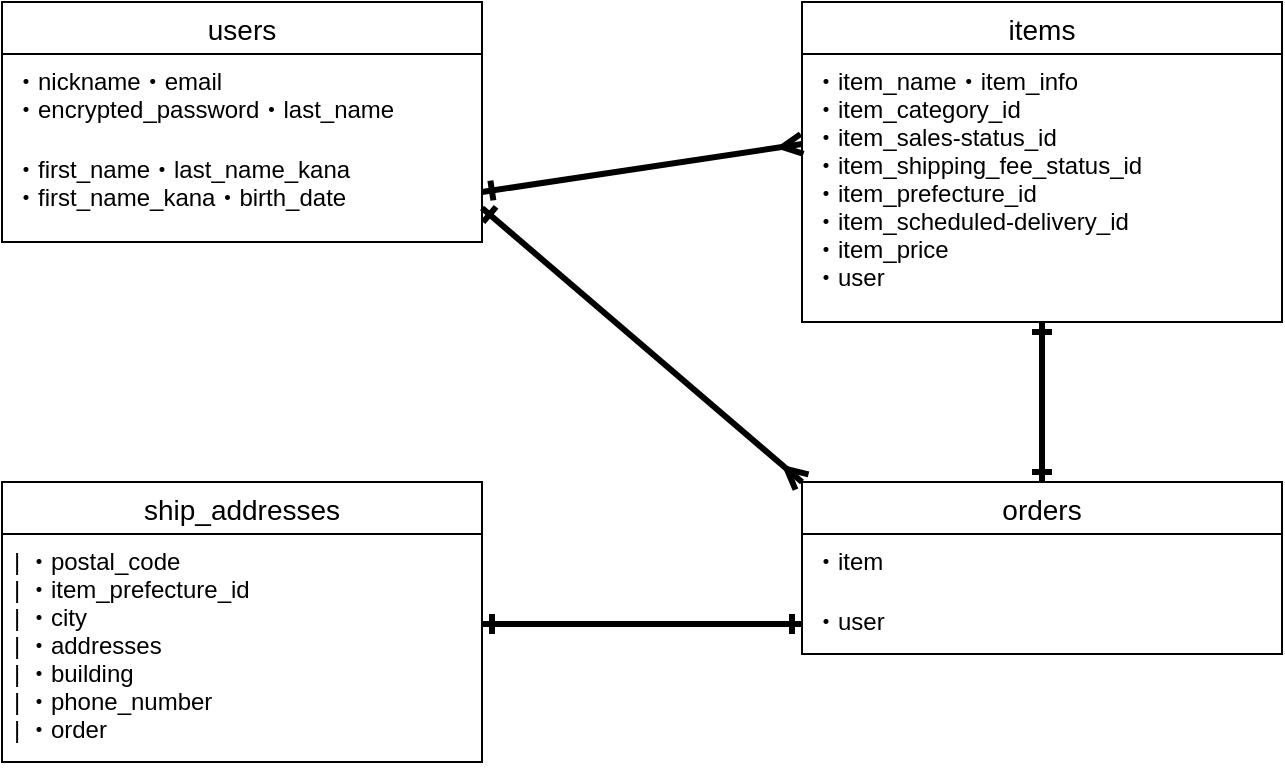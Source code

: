 <mxfile>
    <diagram id="pdTzCBMSAaQeC3ba5nS8" name="ページ1">
        <mxGraphModel dx="728" dy="680" grid="1" gridSize="10" guides="1" tooltips="1" connect="1" arrows="1" fold="1" page="1" pageScale="1" pageWidth="827" pageHeight="1169" math="0" shadow="0">
            <root>
                <mxCell id="0"/>
                <mxCell id="1" parent="0"/>
                <mxCell id="2" value="users" style="swimlane;fontStyle=0;childLayout=stackLayout;horizontal=1;startSize=26;horizontalStack=0;resizeParent=1;resizeParentMax=0;resizeLast=0;collapsible=1;marginBottom=0;align=center;fontSize=14;" parent="1" vertex="1">
                    <mxGeometry x="40" y="80" width="240" height="120" as="geometry"/>
                </mxCell>
                <mxCell id="3" value="・nickname・email&#10;・encrypted_password・last_name" style="text;strokeColor=none;fillColor=none;spacingLeft=4;spacingRight=4;overflow=hidden;rotatable=0;points=[[0,0.5],[1,0.5]];portConstraint=eastwest;fontSize=12;" parent="2" vertex="1">
                    <mxGeometry y="26" width="240" height="44" as="geometry"/>
                </mxCell>
                <mxCell id="4" value="・first_name・last_name_kana&#10;・first_name_kana・birth_date" style="text;strokeColor=none;fillColor=none;spacingLeft=4;spacingRight=4;overflow=hidden;rotatable=0;points=[[0,0.5],[1,0.5]];portConstraint=eastwest;fontSize=12;" parent="2" vertex="1">
                    <mxGeometry y="70" width="240" height="50" as="geometry"/>
                </mxCell>
                <mxCell id="22" value="" style="edgeStyle=none;html=1;entryX=0.5;entryY=0;entryDx=0;entryDy=0;strokeWidth=3;startArrow=ERone;startFill=0;endArrow=ERone;endFill=0;" parent="1" source="6" target="14" edge="1">
                    <mxGeometry relative="1" as="geometry">
                        <mxPoint x="560" y="276" as="targetPoint"/>
                    </mxGeometry>
                </mxCell>
                <mxCell id="6" value="items" style="swimlane;fontStyle=0;childLayout=stackLayout;horizontal=1;startSize=26;horizontalStack=0;resizeParent=1;resizeParentMax=0;resizeLast=0;collapsible=1;marginBottom=0;align=center;fontSize=14;" parent="1" vertex="1">
                    <mxGeometry x="440" y="80" width="240" height="160" as="geometry"/>
                </mxCell>
                <mxCell id="7" value="・item_name・item_info&#10;・item_category_id&#10;・item_sales-status_id&#10;・item_shipping_fee_status_id&#10;・item_prefecture_id&#10;・item_scheduled-delivery_id&#10;・item_price&#10;・user" style="text;strokeColor=none;fillColor=none;spacingLeft=4;spacingRight=4;overflow=hidden;rotatable=0;points=[[0,0.5],[1,0.5]];portConstraint=eastwest;fontSize=12;" parent="6" vertex="1">
                    <mxGeometry y="26" width="240" height="134" as="geometry"/>
                </mxCell>
                <mxCell id="10" value="ship_addresses" style="swimlane;fontStyle=0;childLayout=stackLayout;horizontal=1;startSize=26;horizontalStack=0;resizeParent=1;resizeParentMax=0;resizeLast=0;collapsible=1;marginBottom=0;align=center;fontSize=14;" parent="1" vertex="1">
                    <mxGeometry x="40" y="320" width="240" height="140" as="geometry"/>
                </mxCell>
                <mxCell id="11" value="| ・postal_code&#10;| ・item_prefecture_id&#10;| ・city&#10;| ・addresses&#10;| ・building&#10;| ・phone_number&#10;| ・order" style="text;strokeColor=none;fillColor=none;spacingLeft=4;spacingRight=4;overflow=hidden;rotatable=0;points=[[0,0.5],[1,0.5]];portConstraint=eastwest;fontSize=12;" parent="10" vertex="1">
                    <mxGeometry y="26" width="240" height="114" as="geometry"/>
                </mxCell>
                <mxCell id="14" value="orders" style="swimlane;fontStyle=0;childLayout=stackLayout;horizontal=1;startSize=26;horizontalStack=0;resizeParent=1;resizeParentMax=0;resizeLast=0;collapsible=1;marginBottom=0;align=center;fontSize=14;" parent="1" vertex="1">
                    <mxGeometry x="440" y="320" width="240" height="86" as="geometry"/>
                </mxCell>
                <mxCell id="15" value="・item" style="text;strokeColor=none;fillColor=none;spacingLeft=4;spacingRight=4;overflow=hidden;rotatable=0;points=[[0,0.5],[1,0.5]];portConstraint=eastwest;fontSize=12;" parent="14" vertex="1">
                    <mxGeometry y="26" width="240" height="30" as="geometry"/>
                </mxCell>
                <mxCell id="16" value="・user" style="text;strokeColor=none;fillColor=none;spacingLeft=4;spacingRight=4;overflow=hidden;rotatable=0;points=[[0,0.5],[1,0.5]];portConstraint=eastwest;fontSize=12;" parent="14" vertex="1">
                    <mxGeometry y="56" width="240" height="30" as="geometry"/>
                </mxCell>
                <mxCell id="23" style="edgeStyle=none;html=1;exitX=1;exitY=0.5;exitDx=0;exitDy=0;entryX=0;entryY=0.5;entryDx=0;entryDy=0;startArrow=ERone;startFill=0;endArrow=ERmany;endFill=0;strokeWidth=3;" parent="1" source="4" edge="1">
                    <mxGeometry relative="1" as="geometry">
                        <mxPoint x="440" y="151" as="targetPoint"/>
                    </mxGeometry>
                </mxCell>
                <mxCell id="24" style="edgeStyle=none;html=1;exitX=1;exitY=0.5;exitDx=0;exitDy=0;startArrow=ERone;startFill=0;endArrow=ERone;endFill=0;strokeWidth=3;" parent="1" target="16" edge="1">
                    <mxGeometry relative="1" as="geometry">
                        <mxPoint x="280" y="391" as="sourcePoint"/>
                    </mxGeometry>
                </mxCell>
                <mxCell id="26" style="edgeStyle=none;html=1;exitX=1;exitY=0.5;exitDx=0;exitDy=0;entryX=0;entryY=0;entryDx=0;entryDy=0;startArrow=ERone;startFill=0;endArrow=ERmany;endFill=0;strokeWidth=3;" parent="1" target="14" edge="1">
                    <mxGeometry relative="1" as="geometry">
                        <mxPoint x="280" y="183" as="sourcePoint"/>
                    </mxGeometry>
                </mxCell>
            </root>
        </mxGraphModel>
    </diagram>
</mxfile>